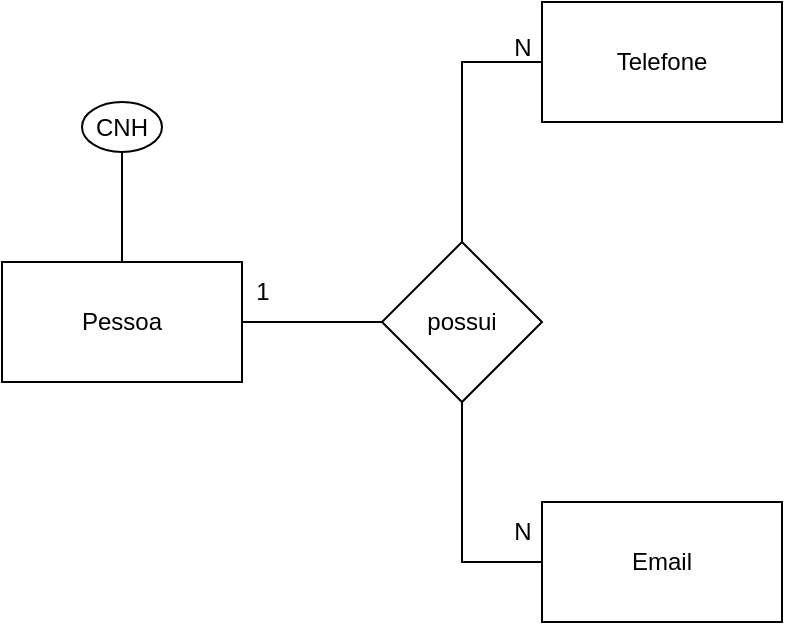 <mxfile version="21.6.5" type="device">
  <diagram name="Página-1" id="jA6Oxt-dXr1OLnOuJT5u">
    <mxGraphModel dx="1050" dy="523" grid="1" gridSize="10" guides="1" tooltips="1" connect="1" arrows="1" fold="1" page="1" pageScale="1" pageWidth="827" pageHeight="1169" math="0" shadow="0">
      <root>
        <mxCell id="0" />
        <mxCell id="1" parent="0" />
        <mxCell id="_HcAuzz221pehIrWNPhE-7" style="edgeStyle=orthogonalEdgeStyle;rounded=0;orthogonalLoop=1;jettySize=auto;html=1;entryX=0;entryY=0.5;entryDx=0;entryDy=0;endArrow=none;endFill=0;" edge="1" parent="1" source="_HcAuzz221pehIrWNPhE-1" target="_HcAuzz221pehIrWNPhE-6">
          <mxGeometry relative="1" as="geometry" />
        </mxCell>
        <mxCell id="_HcAuzz221pehIrWNPhE-16" style="edgeStyle=orthogonalEdgeStyle;rounded=0;orthogonalLoop=1;jettySize=auto;html=1;entryX=0.5;entryY=1;entryDx=0;entryDy=0;endArrow=none;endFill=0;" edge="1" parent="1" source="_HcAuzz221pehIrWNPhE-1" target="_HcAuzz221pehIrWNPhE-4">
          <mxGeometry relative="1" as="geometry" />
        </mxCell>
        <mxCell id="_HcAuzz221pehIrWNPhE-1" value="Pessoa" style="rounded=0;whiteSpace=wrap;html=1;" vertex="1" parent="1">
          <mxGeometry x="160" y="180" width="120" height="60" as="geometry" />
        </mxCell>
        <mxCell id="_HcAuzz221pehIrWNPhE-2" value="Telefone" style="rounded=0;whiteSpace=wrap;html=1;" vertex="1" parent="1">
          <mxGeometry x="430" y="50" width="120" height="60" as="geometry" />
        </mxCell>
        <mxCell id="_HcAuzz221pehIrWNPhE-3" value="Email" style="rounded=0;whiteSpace=wrap;html=1;" vertex="1" parent="1">
          <mxGeometry x="430" y="300" width="120" height="60" as="geometry" />
        </mxCell>
        <mxCell id="_HcAuzz221pehIrWNPhE-4" value="CNH" style="ellipse;whiteSpace=wrap;html=1;" vertex="1" parent="1">
          <mxGeometry x="200" y="100" width="40" height="25" as="geometry" />
        </mxCell>
        <mxCell id="_HcAuzz221pehIrWNPhE-11" style="edgeStyle=orthogonalEdgeStyle;rounded=0;orthogonalLoop=1;jettySize=auto;html=1;entryX=0;entryY=0.5;entryDx=0;entryDy=0;endArrow=none;endFill=0;" edge="1" parent="1" source="_HcAuzz221pehIrWNPhE-6" target="_HcAuzz221pehIrWNPhE-2">
          <mxGeometry relative="1" as="geometry" />
        </mxCell>
        <mxCell id="_HcAuzz221pehIrWNPhE-12" style="edgeStyle=orthogonalEdgeStyle;rounded=0;orthogonalLoop=1;jettySize=auto;html=1;entryX=0;entryY=0.5;entryDx=0;entryDy=0;endArrow=none;endFill=0;" edge="1" parent="1" source="_HcAuzz221pehIrWNPhE-6" target="_HcAuzz221pehIrWNPhE-3">
          <mxGeometry relative="1" as="geometry" />
        </mxCell>
        <mxCell id="_HcAuzz221pehIrWNPhE-6" value="possui" style="rhombus;whiteSpace=wrap;html=1;" vertex="1" parent="1">
          <mxGeometry x="350" y="170" width="80" height="80" as="geometry" />
        </mxCell>
        <mxCell id="_HcAuzz221pehIrWNPhE-13" value="1" style="text;html=1;align=center;verticalAlign=middle;resizable=0;points=[];autosize=1;strokeColor=none;fillColor=none;" vertex="1" parent="1">
          <mxGeometry x="275" y="180" width="30" height="30" as="geometry" />
        </mxCell>
        <mxCell id="_HcAuzz221pehIrWNPhE-14" value="N" style="text;html=1;align=center;verticalAlign=middle;resizable=0;points=[];autosize=1;strokeColor=none;fillColor=none;" vertex="1" parent="1">
          <mxGeometry x="405" y="58" width="30" height="30" as="geometry" />
        </mxCell>
        <mxCell id="_HcAuzz221pehIrWNPhE-15" value="N" style="text;html=1;align=center;verticalAlign=middle;resizable=0;points=[];autosize=1;strokeColor=none;fillColor=none;" vertex="1" parent="1">
          <mxGeometry x="405" y="300" width="30" height="30" as="geometry" />
        </mxCell>
      </root>
    </mxGraphModel>
  </diagram>
</mxfile>
